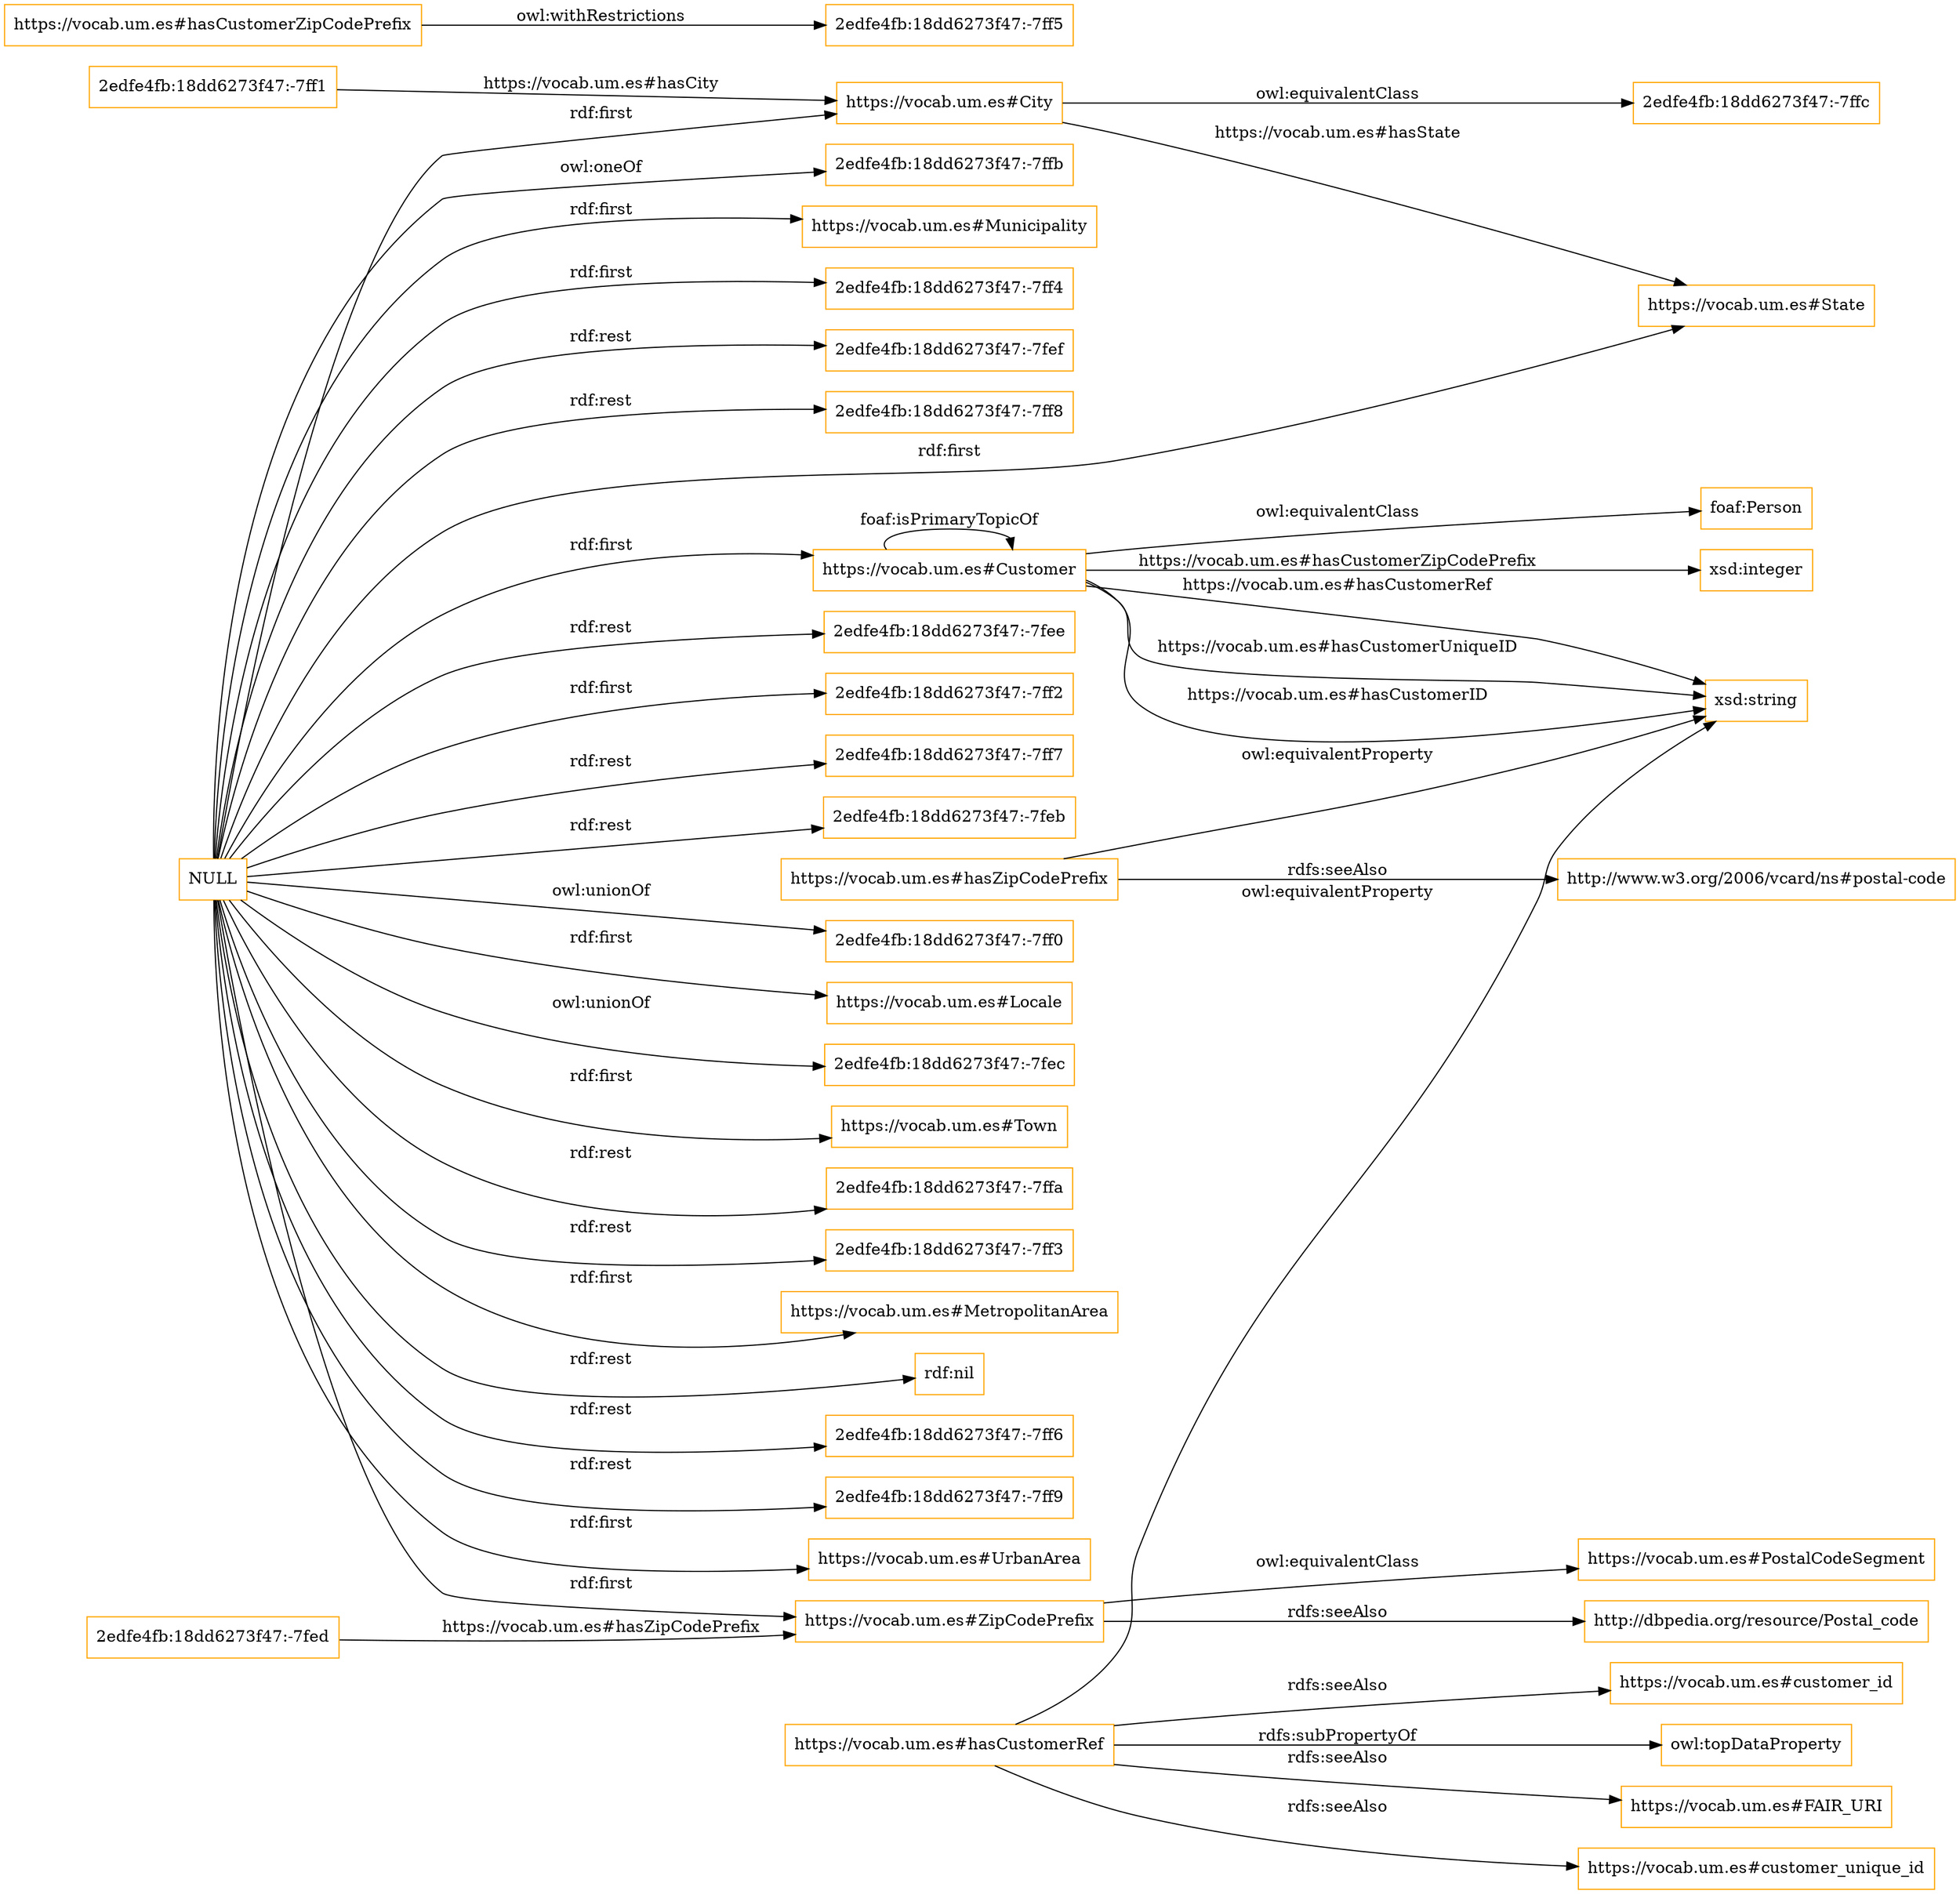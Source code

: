 digraph ar2dtool_diagram { 
rankdir=LR;
size="1501"
node [shape = rectangle, color="orange"]; "2edfe4fb:18dd6273f47:-7ff1" "2edfe4fb:18dd6273f47:-7ffc" "https://vocab.um.es#City" "https://vocab.um.es#Customer" "https://vocab.um.es#State" "https://vocab.um.es#ZipCodePrefix" ; /*classes style*/
	"https://vocab.um.es#hasCustomerZipCodePrefix" -> "2edfe4fb:18dd6273f47:-7ff5" [ label = "owl:withRestrictions" ];
	"https://vocab.um.es#hasZipCodePrefix" -> "xsd:string" [ label = "owl:equivalentProperty" ];
	"https://vocab.um.es#hasZipCodePrefix" -> "http://www.w3.org/2006/vcard/ns#postal-code" [ label = "rdfs:seeAlso" ];
	"https://vocab.um.es#ZipCodePrefix" -> "http://dbpedia.org/resource/Postal_code" [ label = "rdfs:seeAlso" ];
	"https://vocab.um.es#ZipCodePrefix" -> "https://vocab.um.es#PostalCodeSegment" [ label = "owl:equivalentClass" ];
	"https://vocab.um.es#Customer" -> "foaf:Person" [ label = "owl:equivalentClass" ];
	"https://vocab.um.es#Customer" -> "https://vocab.um.es#Customer" [ label = "foaf:isPrimaryTopicOf" ];
	"https://vocab.um.es#hasCustomerRef" -> "https://vocab.um.es#FAIR_URI" [ label = "rdfs:seeAlso" ];
	"https://vocab.um.es#hasCustomerRef" -> "xsd:string" [ label = "owl:equivalentProperty" ];
	"https://vocab.um.es#hasCustomerRef" -> "https://vocab.um.es#customer_unique_id" [ label = "rdfs:seeAlso" ];
	"https://vocab.um.es#hasCustomerRef" -> "https://vocab.um.es#customer_id" [ label = "rdfs:seeAlso" ];
	"https://vocab.um.es#hasCustomerRef" -> "owl:topDataProperty" [ label = "rdfs:subPropertyOf" ];
	"NULL" -> "2edfe4fb:18dd6273f47:-7fee" [ label = "rdf:rest" ];
	"NULL" -> "2edfe4fb:18dd6273f47:-7ff2" [ label = "rdf:first" ];
	"NULL" -> "2edfe4fb:18dd6273f47:-7ff7" [ label = "rdf:rest" ];
	"NULL" -> "2edfe4fb:18dd6273f47:-7feb" [ label = "rdf:rest" ];
	"NULL" -> "2edfe4fb:18dd6273f47:-7ff0" [ label = "owl:unionOf" ];
	"NULL" -> "https://vocab.um.es#Locale" [ label = "rdf:first" ];
	"NULL" -> "2edfe4fb:18dd6273f47:-7fec" [ label = "owl:unionOf" ];
	"NULL" -> "https://vocab.um.es#Town" [ label = "rdf:first" ];
	"NULL" -> "2edfe4fb:18dd6273f47:-7ffa" [ label = "rdf:rest" ];
	"NULL" -> "2edfe4fb:18dd6273f47:-7ff3" [ label = "rdf:rest" ];
	"NULL" -> "https://vocab.um.es#Customer" [ label = "rdf:first" ];
	"NULL" -> "https://vocab.um.es#MetropolitanArea" [ label = "rdf:first" ];
	"NULL" -> "rdf:nil" [ label = "rdf:rest" ];
	"NULL" -> "https://vocab.um.es#ZipCodePrefix" [ label = "rdf:first" ];
	"NULL" -> "2edfe4fb:18dd6273f47:-7ff6" [ label = "rdf:rest" ];
	"NULL" -> "2edfe4fb:18dd6273f47:-7ff9" [ label = "rdf:rest" ];
	"NULL" -> "https://vocab.um.es#UrbanArea" [ label = "rdf:first" ];
	"NULL" -> "2edfe4fb:18dd6273f47:-7ffb" [ label = "owl:oneOf" ];
	"NULL" -> "https://vocab.um.es#Municipality" [ label = "rdf:first" ];
	"NULL" -> "2edfe4fb:18dd6273f47:-7ff4" [ label = "rdf:first" ];
	"NULL" -> "2edfe4fb:18dd6273f47:-7fef" [ label = "rdf:rest" ];
	"NULL" -> "https://vocab.um.es#State" [ label = "rdf:first" ];
	"NULL" -> "https://vocab.um.es#City" [ label = "rdf:first" ];
	"NULL" -> "2edfe4fb:18dd6273f47:-7ff8" [ label = "rdf:rest" ];
	"https://vocab.um.es#City" -> "2edfe4fb:18dd6273f47:-7ffc" [ label = "owl:equivalentClass" ];
	"https://vocab.um.es#Customer" -> "xsd:string" [ label = "https://vocab.um.es#hasCustomerUniqueID" ];
	"https://vocab.um.es#City" -> "https://vocab.um.es#State" [ label = "https://vocab.um.es#hasState" ];
	"https://vocab.um.es#Customer" -> "xsd:string" [ label = "https://vocab.um.es#hasCustomerID" ];
	"https://vocab.um.es#Customer" -> "xsd:integer" [ label = "https://vocab.um.es#hasCustomerZipCodePrefix" ];
	"2edfe4fb:18dd6273f47:-7ff1" -> "https://vocab.um.es#City" [ label = "https://vocab.um.es#hasCity" ];
	"https://vocab.um.es#Customer" -> "xsd:string" [ label = "https://vocab.um.es#hasCustomerRef" ];
	"2edfe4fb:18dd6273f47:-7fed" -> "https://vocab.um.es#ZipCodePrefix" [ label = "https://vocab.um.es#hasZipCodePrefix" ];

}
